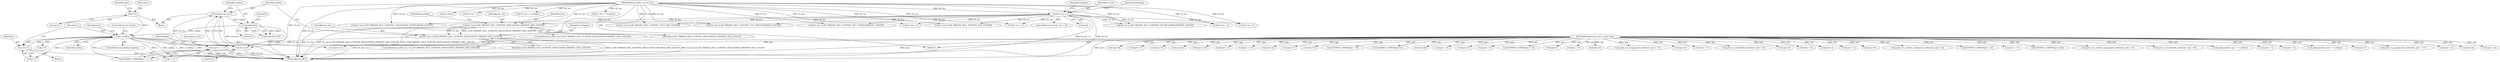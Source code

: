 digraph "1_tcpdump_34cec721d39c76be1e0a600829a7b17bdfb832b6@del" {
"1000608" [label="(Call,tptr + i + 5)"];
"1000109" [label="(MethodParameterIn,const u_char *tptr)"];
"1000572" [label="(Call,i<sublen)"];
"1000613" [label="(Call,i=i+3)"];
"1000564" [label="(Call,i=0)"];
"1000557" [label="(Call,sublen%3)"];
"1000550" [label="(Call,sublen=tlv_len-5)"];
"1000552" [label="(Call,tlv_len-5)"];
"1000544" [label="(Call,tlv_len<=LLDP_PRIVATE_8021_SUBTYPE_APPLICATION_PRIORITY_MIN_LENGTH)"];
"1000528" [label="(Call,tlv_len<LLDP_PRIVATE_8021_SUBTYPE_APPLICATION_PRIORITY_MIN_LENGTH)"];
"1000121" [label="(Call,tlv_len < 4)"];
"1000110" [label="(MethodParameterIn,u_int tlv_len)"];
"1000365" [label="(Call,tlv_len<LLDP_PRIVATE_8021_SUBTYPE_ETS_CONFIGURATION_LENGTH)"];
"1000149" [label="(Call,tlv_len < 6)"];
"1000275" [label="(Call,tptr + 5)"];
"1000621" [label="(Call,tlv_len<LLDP_PRIVATE_8021_SUBTYPE_EVB_LENGTH)"];
"1000530" [label="(Identifier,LLDP_PRIVATE_8021_SUBTYPE_APPLICATION_PRIORITY_MIN_LENGTH)"];
"1000419" [label="(Call,tlv_len<LLDP_PRIVATE_8021_SUBTYPE_ETS_RECOMMENDATION_LENGTH)"];
"1000574" [label="(Identifier,sublen)"];
"1000123" [label="(Literal,4)"];
"1000566" [label="(Literal,0)"];
"1000668" [label="(Call,tptr+5)"];
"1000529" [label="(Identifier,tlv_len)"];
"1000698" [label="(Call,tptr+6)"];
"1000572" [label="(Call,i<sublen)"];
"1000564" [label="(Call,i=0)"];
"1000843" [label="(Call,tptr+i+8)"];
"1000540" [label="(Call,tptr + 4)"];
"1000618" [label="(ControlStructure,break;)"];
"1000446" [label="(Call,tptr + 17)"];
"1000188" [label="(Call,tptr+4)"];
"1000716" [label="(Call,tptr+7)"];
"1000613" [label="(Call,i=i+3)"];
"1000608" [label="(Call,tptr + i + 5)"];
"1000569" [label="(Identifier,ndo)"];
"1000328" [label="(Call,tptr+5)"];
"1000813" [label="(Call,EXTRACT_16BITS(tptr + 6))"];
"1000549" [label="(Identifier,hexdump)"];
"1000126" [label="(Identifier,hexdump)"];
"1000614" [label="(Identifier,i)"];
"1000146" [label="(Block,)"];
"1000179" [label="(Call,EXTRACT_16BITS(tptr+5))"];
"1000751" [label="(Call,tptr+8)"];
"1000543" [label="(ControlStructure,if(tlv_len<=LLDP_PRIVATE_8021_SUBTYPE_APPLICATION_PRIORITY_MIN_LENGTH))"];
"1000544" [label="(Call,tlv_len<=LLDP_PRIVATE_8021_SUBTYPE_APPLICATION_PRIORITY_MIN_LENGTH)"];
"1000441" [label="(Call,tptr + 9)"];
"1000248" [label="(Call,tlv_len < 5)"];
"1000109" [label="(MethodParameterIn,const u_char *tptr)"];
"1000554" [label="(Literal,5)"];
"1000551" [label="(Identifier,sublen)"];
"1000452" [label="(Call,tlv_len<LLDP_PRIVATE_8021_SUBTYPE_PFC_CONFIGURATION_LENGTH)"];
"1000120" [label="(ControlStructure,if (tlv_len < 4))"];
"1000820" [label="(Call,tlv_len-8)"];
"1000291" [label="(Call,tptr+4)"];
"1000408" [label="(Call,tptr + 9)"];
"1000581" [label="(Call,i+5)"];
"1000214" [label="(Call,tlv_len < 7)"];
"1000160" [label="(Call,EXTRACT_16BITS(tptr + 4))"];
"1000495" [label="(Call,tptr+5)"];
"1000403" [label="(Call,tptr + 5)"];
"1000558" [label="(Identifier,sublen)"];
"1000374" [label="(Call,tptr+4)"];
"1000556" [label="(Call,sublen%3!=0)"];
"1000261" [label="(Call,tlv_len < 5+sublen)"];
"1000615" [label="(Call,i+3)"];
"1000198" [label="(Call,tlv_len < 6)"];
"1000444" [label="(Call,print_tsa_assignment_table(ndo, tptr + 17))"];
"1000634" [label="(Call,tptr+4)"];
"1000528" [label="(Call,tlv_len<LLDP_PRIVATE_8021_SUBTYPE_APPLICATION_PRIORITY_MIN_LENGTH)"];
"1000241" [label="(Call,tptr + 7)"];
"1000536" [label="(Identifier,ndo)"];
"1000439" [label="(Call,print_tc_bandwidth_table(ndo, tptr + 9))"];
"1000461" [label="(Call,tptr+4)"];
"1000577" [label="(Identifier,tval)"];
"1000814" [label="(Call,tptr + 6)"];
"1000110" [label="(MethodParameterIn,u_int tlv_len)"];
"1000553" [label="(Identifier,tlv_len)"];
"1000571" [label="(ControlStructure,while(i<sublen))"];
"1000130" [label="(Call,tptr+3)"];
"1000609" [label="(Identifier,tptr)"];
"1000573" [label="(Identifier,i)"];
"1000192" [label="(Call,tptr + 4)"];
"1000533" [label="(Identifier,hexdump)"];
"1000565" [label="(Identifier,i)"];
"1000223" [label="(Call,tptr+6)"];
"1000579" [label="(Call,tptr+i+5)"];
"1000434" [label="(Call,print_ets_priority_assignment_table(ndo, tptr + 5))"];
"1000209" [label="(Call,EXTRACT_16BITS(tptr + 4))"];
"1000559" [label="(Literal,3)"];
"1000413" [label="(Call,tptr + 17)"];
"1000842" [label="(Call,EXTRACT_24BITS(tptr+i+8))"];
"1000401" [label="(Call,print_ets_priority_assignment_table(ndo, tptr + 5))"];
"1000546" [label="(Identifier,LLDP_PRIVATE_8021_SUBTYPE_APPLICATION_PRIORITY_MIN_LENGTH)"];
"1000406" [label="(Call,print_tc_bandwidth_table(ndo, tptr + 9))"];
"1000282" [label="(Call,tlv_len<LLDP_PRIVATE_8021_SUBTYPE_CONGESTION_NOTIFICATION_LENGTH)"];
"1000575" [label="(Block,)"];
"1000873" [label="(MethodReturn,RET)"];
"1000610" [label="(Call,i + 5)"];
"1000527" [label="(ControlStructure,if(tlv_len<LLDP_PRIVATE_8021_SUBTYPE_APPLICATION_PRIORITY_MIN_LENGTH))"];
"1000545" [label="(Identifier,tlv_len)"];
"1000775" [label="(Call,tlv_len<LLDP_PRIVATE_8021_SUBTYPE_CDCP_MIN_LENGTH)"];
"1000273" [label="(Call,safeputs(ndo, tptr + 5, sublen))"];
"1000128" [label="(Identifier,subtype)"];
"1000121" [label="(Call,tlv_len < 4)"];
"1000227" [label="(Call,tlv_len < 7+sublen)"];
"1000436" [label="(Call,tptr + 5)"];
"1000607" [label="(Call,EXTRACT_16BITS(tptr + i + 5))"];
"1000122" [label="(Identifier,tlv_len)"];
"1000161" [label="(Call,tptr + 4)"];
"1000552" [label="(Call,tlv_len-5)"];
"1000167" [label="(Call,tlv_len < 7)"];
"1000239" [label="(Call,safeputs(ndo, tptr + 7, sublen))"];
"1000557" [label="(Call,sublen%3)"];
"1000550" [label="(Call,sublen=tlv_len-5)"];
"1000180" [label="(Call,tptr+5)"];
"1000411" [label="(Call,print_tsa_assignment_table(ndo, tptr + 17))"];
"1000431" [label="(Call,tptr + 4)"];
"1000784" [label="(Call,tptr+4)"];
"1000210" [label="(Call,tptr + 4)"];
"1000560" [label="(Literal,0)"];
"1000257" [label="(Call,tptr+4)"];
"1000608" -> "1000607"  [label="AST: "];
"1000608" -> "1000610"  [label="CFG: "];
"1000609" -> "1000608"  [label="AST: "];
"1000610" -> "1000608"  [label="AST: "];
"1000607" -> "1000608"  [label="CFG: "];
"1000608" -> "1000873"  [label="DDG: i + 5"];
"1000608" -> "1000873"  [label="DDG: tptr"];
"1000109" -> "1000608"  [label="DDG: tptr"];
"1000572" -> "1000608"  [label="DDG: i"];
"1000109" -> "1000107"  [label="AST: "];
"1000109" -> "1000873"  [label="DDG: tptr"];
"1000109" -> "1000130"  [label="DDG: tptr"];
"1000109" -> "1000160"  [label="DDG: tptr"];
"1000109" -> "1000161"  [label="DDG: tptr"];
"1000109" -> "1000179"  [label="DDG: tptr"];
"1000109" -> "1000180"  [label="DDG: tptr"];
"1000109" -> "1000188"  [label="DDG: tptr"];
"1000109" -> "1000192"  [label="DDG: tptr"];
"1000109" -> "1000209"  [label="DDG: tptr"];
"1000109" -> "1000210"  [label="DDG: tptr"];
"1000109" -> "1000223"  [label="DDG: tptr"];
"1000109" -> "1000239"  [label="DDG: tptr"];
"1000109" -> "1000241"  [label="DDG: tptr"];
"1000109" -> "1000257"  [label="DDG: tptr"];
"1000109" -> "1000273"  [label="DDG: tptr"];
"1000109" -> "1000275"  [label="DDG: tptr"];
"1000109" -> "1000291"  [label="DDG: tptr"];
"1000109" -> "1000328"  [label="DDG: tptr"];
"1000109" -> "1000374"  [label="DDG: tptr"];
"1000109" -> "1000401"  [label="DDG: tptr"];
"1000109" -> "1000403"  [label="DDG: tptr"];
"1000109" -> "1000406"  [label="DDG: tptr"];
"1000109" -> "1000408"  [label="DDG: tptr"];
"1000109" -> "1000411"  [label="DDG: tptr"];
"1000109" -> "1000413"  [label="DDG: tptr"];
"1000109" -> "1000431"  [label="DDG: tptr"];
"1000109" -> "1000434"  [label="DDG: tptr"];
"1000109" -> "1000436"  [label="DDG: tptr"];
"1000109" -> "1000439"  [label="DDG: tptr"];
"1000109" -> "1000441"  [label="DDG: tptr"];
"1000109" -> "1000444"  [label="DDG: tptr"];
"1000109" -> "1000446"  [label="DDG: tptr"];
"1000109" -> "1000461"  [label="DDG: tptr"];
"1000109" -> "1000495"  [label="DDG: tptr"];
"1000109" -> "1000540"  [label="DDG: tptr"];
"1000109" -> "1000579"  [label="DDG: tptr"];
"1000109" -> "1000607"  [label="DDG: tptr"];
"1000109" -> "1000634"  [label="DDG: tptr"];
"1000109" -> "1000668"  [label="DDG: tptr"];
"1000109" -> "1000698"  [label="DDG: tptr"];
"1000109" -> "1000716"  [label="DDG: tptr"];
"1000109" -> "1000751"  [label="DDG: tptr"];
"1000109" -> "1000784"  [label="DDG: tptr"];
"1000109" -> "1000813"  [label="DDG: tptr"];
"1000109" -> "1000814"  [label="DDG: tptr"];
"1000109" -> "1000842"  [label="DDG: tptr"];
"1000109" -> "1000843"  [label="DDG: tptr"];
"1000572" -> "1000571"  [label="AST: "];
"1000572" -> "1000574"  [label="CFG: "];
"1000573" -> "1000572"  [label="AST: "];
"1000574" -> "1000572"  [label="AST: "];
"1000577" -> "1000572"  [label="CFG: "];
"1000618" -> "1000572"  [label="CFG: "];
"1000572" -> "1000873"  [label="DDG: sublen"];
"1000572" -> "1000873"  [label="DDG: i<sublen"];
"1000572" -> "1000873"  [label="DDG: i"];
"1000613" -> "1000572"  [label="DDG: i"];
"1000564" -> "1000572"  [label="DDG: i"];
"1000557" -> "1000572"  [label="DDG: sublen"];
"1000572" -> "1000579"  [label="DDG: i"];
"1000572" -> "1000581"  [label="DDG: i"];
"1000572" -> "1000607"  [label="DDG: i"];
"1000572" -> "1000610"  [label="DDG: i"];
"1000572" -> "1000613"  [label="DDG: i"];
"1000572" -> "1000615"  [label="DDG: i"];
"1000613" -> "1000575"  [label="AST: "];
"1000613" -> "1000615"  [label="CFG: "];
"1000614" -> "1000613"  [label="AST: "];
"1000615" -> "1000613"  [label="AST: "];
"1000573" -> "1000613"  [label="CFG: "];
"1000613" -> "1000873"  [label="DDG: i+3"];
"1000564" -> "1000146"  [label="AST: "];
"1000564" -> "1000566"  [label="CFG: "];
"1000565" -> "1000564"  [label="AST: "];
"1000566" -> "1000564"  [label="AST: "];
"1000569" -> "1000564"  [label="CFG: "];
"1000557" -> "1000556"  [label="AST: "];
"1000557" -> "1000559"  [label="CFG: "];
"1000558" -> "1000557"  [label="AST: "];
"1000559" -> "1000557"  [label="AST: "];
"1000560" -> "1000557"  [label="CFG: "];
"1000557" -> "1000873"  [label="DDG: sublen"];
"1000557" -> "1000556"  [label="DDG: sublen"];
"1000557" -> "1000556"  [label="DDG: 3"];
"1000550" -> "1000557"  [label="DDG: sublen"];
"1000550" -> "1000146"  [label="AST: "];
"1000550" -> "1000552"  [label="CFG: "];
"1000551" -> "1000550"  [label="AST: "];
"1000552" -> "1000550"  [label="AST: "];
"1000558" -> "1000550"  [label="CFG: "];
"1000550" -> "1000873"  [label="DDG: tlv_len-5"];
"1000552" -> "1000550"  [label="DDG: tlv_len"];
"1000552" -> "1000550"  [label="DDG: 5"];
"1000552" -> "1000554"  [label="CFG: "];
"1000553" -> "1000552"  [label="AST: "];
"1000554" -> "1000552"  [label="AST: "];
"1000552" -> "1000873"  [label="DDG: tlv_len"];
"1000544" -> "1000552"  [label="DDG: tlv_len"];
"1000110" -> "1000552"  [label="DDG: tlv_len"];
"1000544" -> "1000543"  [label="AST: "];
"1000544" -> "1000546"  [label="CFG: "];
"1000545" -> "1000544"  [label="AST: "];
"1000546" -> "1000544"  [label="AST: "];
"1000549" -> "1000544"  [label="CFG: "];
"1000551" -> "1000544"  [label="CFG: "];
"1000544" -> "1000873"  [label="DDG: LLDP_PRIVATE_8021_SUBTYPE_APPLICATION_PRIORITY_MIN_LENGTH"];
"1000544" -> "1000873"  [label="DDG: tlv_len"];
"1000544" -> "1000873"  [label="DDG: tlv_len<=LLDP_PRIVATE_8021_SUBTYPE_APPLICATION_PRIORITY_MIN_LENGTH"];
"1000528" -> "1000544"  [label="DDG: tlv_len"];
"1000528" -> "1000544"  [label="DDG: LLDP_PRIVATE_8021_SUBTYPE_APPLICATION_PRIORITY_MIN_LENGTH"];
"1000110" -> "1000544"  [label="DDG: tlv_len"];
"1000528" -> "1000527"  [label="AST: "];
"1000528" -> "1000530"  [label="CFG: "];
"1000529" -> "1000528"  [label="AST: "];
"1000530" -> "1000528"  [label="AST: "];
"1000533" -> "1000528"  [label="CFG: "];
"1000536" -> "1000528"  [label="CFG: "];
"1000528" -> "1000873"  [label="DDG: tlv_len<LLDP_PRIVATE_8021_SUBTYPE_APPLICATION_PRIORITY_MIN_LENGTH"];
"1000528" -> "1000873"  [label="DDG: LLDP_PRIVATE_8021_SUBTYPE_APPLICATION_PRIORITY_MIN_LENGTH"];
"1000528" -> "1000873"  [label="DDG: tlv_len"];
"1000121" -> "1000528"  [label="DDG: tlv_len"];
"1000110" -> "1000528"  [label="DDG: tlv_len"];
"1000121" -> "1000120"  [label="AST: "];
"1000121" -> "1000123"  [label="CFG: "];
"1000122" -> "1000121"  [label="AST: "];
"1000123" -> "1000121"  [label="AST: "];
"1000126" -> "1000121"  [label="CFG: "];
"1000128" -> "1000121"  [label="CFG: "];
"1000121" -> "1000873"  [label="DDG: tlv_len < 4"];
"1000121" -> "1000873"  [label="DDG: tlv_len"];
"1000110" -> "1000121"  [label="DDG: tlv_len"];
"1000121" -> "1000149"  [label="DDG: tlv_len"];
"1000121" -> "1000167"  [label="DDG: tlv_len"];
"1000121" -> "1000198"  [label="DDG: tlv_len"];
"1000121" -> "1000248"  [label="DDG: tlv_len"];
"1000121" -> "1000282"  [label="DDG: tlv_len"];
"1000121" -> "1000365"  [label="DDG: tlv_len"];
"1000121" -> "1000419"  [label="DDG: tlv_len"];
"1000121" -> "1000452"  [label="DDG: tlv_len"];
"1000121" -> "1000621"  [label="DDG: tlv_len"];
"1000121" -> "1000775"  [label="DDG: tlv_len"];
"1000110" -> "1000107"  [label="AST: "];
"1000110" -> "1000873"  [label="DDG: tlv_len"];
"1000110" -> "1000149"  [label="DDG: tlv_len"];
"1000110" -> "1000167"  [label="DDG: tlv_len"];
"1000110" -> "1000198"  [label="DDG: tlv_len"];
"1000110" -> "1000214"  [label="DDG: tlv_len"];
"1000110" -> "1000227"  [label="DDG: tlv_len"];
"1000110" -> "1000248"  [label="DDG: tlv_len"];
"1000110" -> "1000261"  [label="DDG: tlv_len"];
"1000110" -> "1000282"  [label="DDG: tlv_len"];
"1000110" -> "1000365"  [label="DDG: tlv_len"];
"1000110" -> "1000419"  [label="DDG: tlv_len"];
"1000110" -> "1000452"  [label="DDG: tlv_len"];
"1000110" -> "1000621"  [label="DDG: tlv_len"];
"1000110" -> "1000775"  [label="DDG: tlv_len"];
"1000110" -> "1000820"  [label="DDG: tlv_len"];
}
